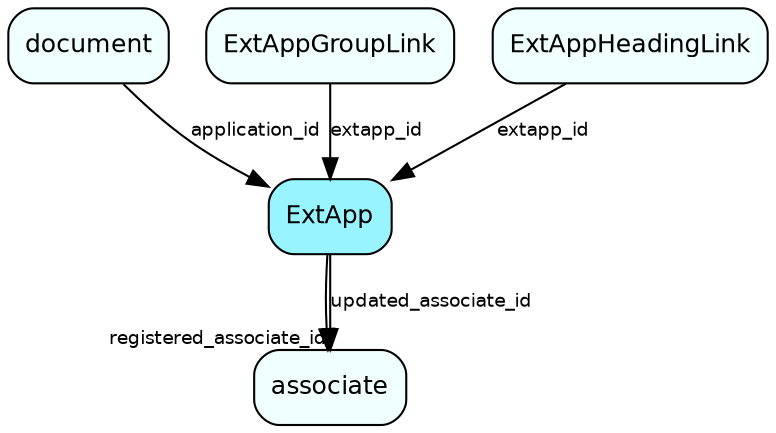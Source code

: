 digraph ExtApp  {
node [shape = box style="rounded, filled" fontname = "Helvetica" fontsize = "12" ]
edge [fontname = "Helvetica" fontsize = "9"]

ExtApp[fillcolor = "cadetblue1"]
associate[fillcolor = "azure1"]
document[fillcolor = "azure1"]
ExtAppGroupLink[fillcolor = "azure1"]
ExtAppHeadingLink[fillcolor = "azure1"]
ExtApp -> associate [headlabel = "registered_associate_id"]
ExtApp -> associate [label = "updated_associate_id"]
document -> ExtApp [label = "application_id"]
ExtAppGroupLink -> ExtApp [label = "extapp_id"]
ExtAppHeadingLink -> ExtApp [label = "extapp_id"]
}
